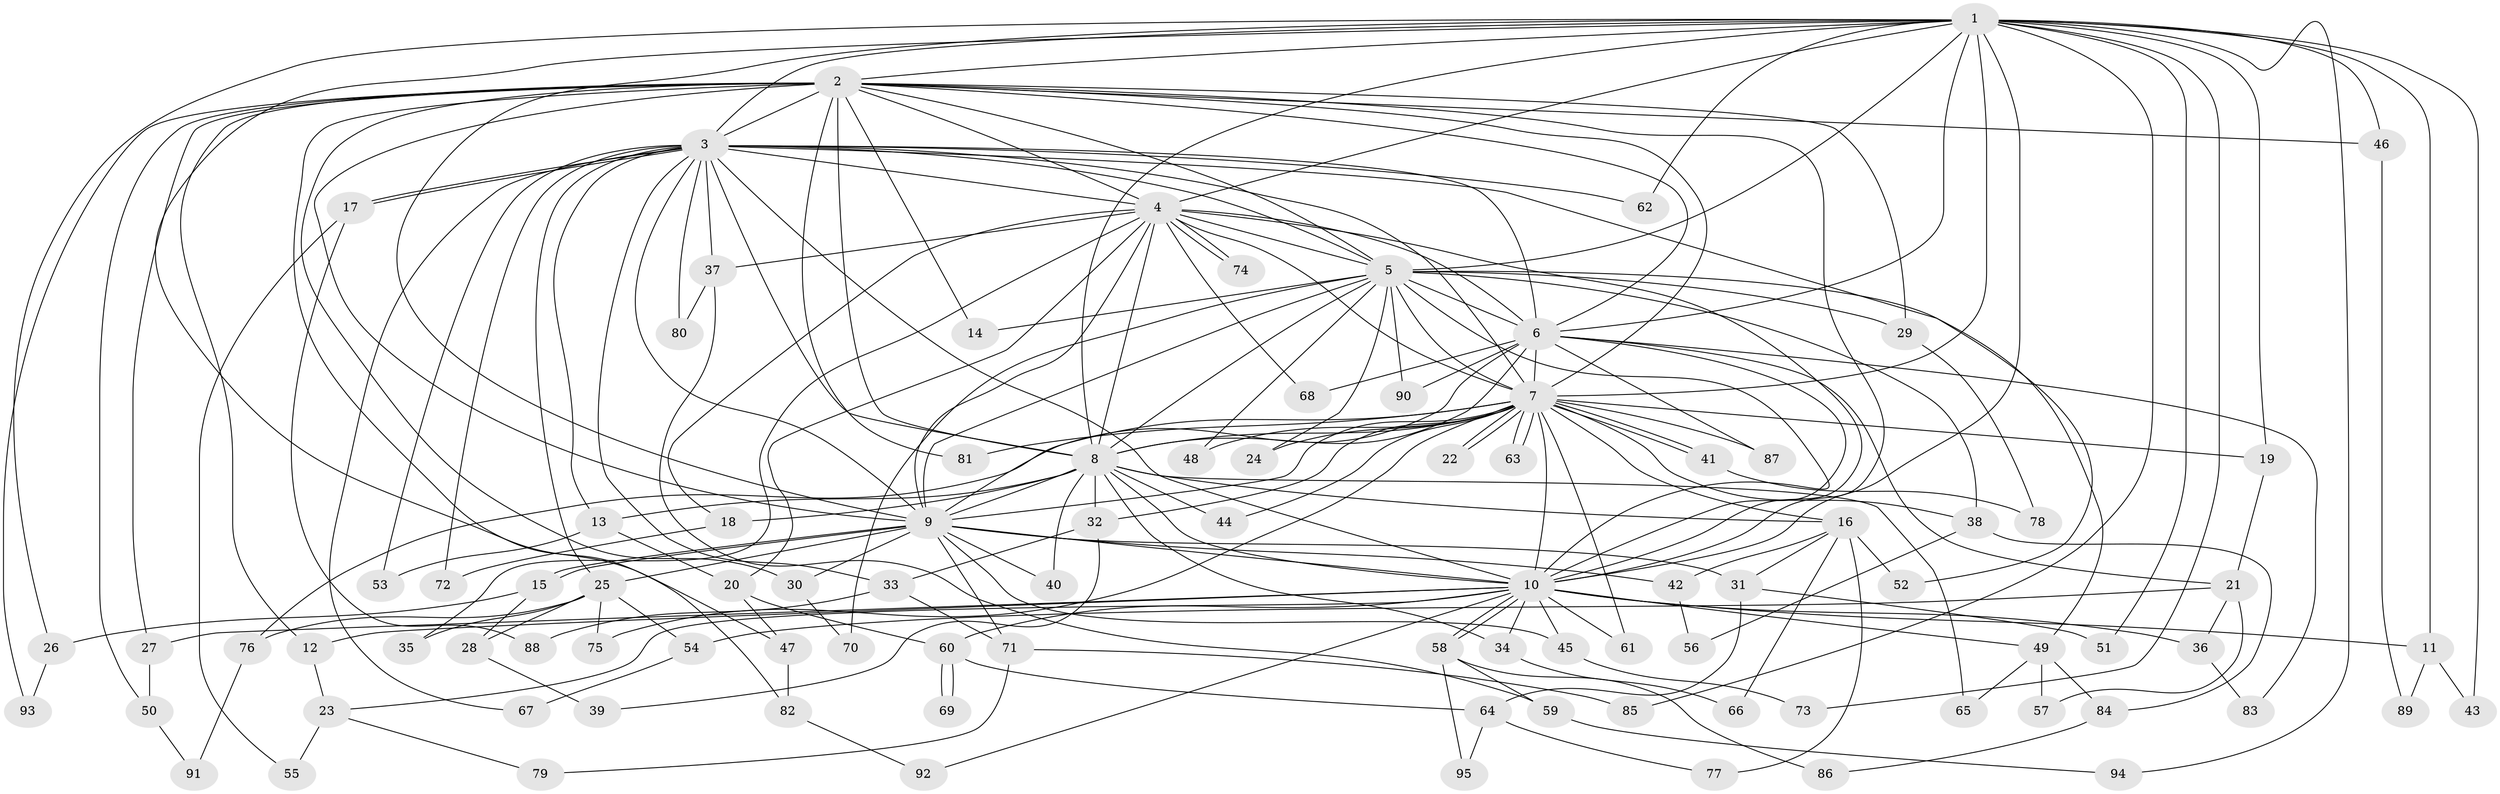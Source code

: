 // coarse degree distribution, {14: 0.02127659574468085, 27: 0.02127659574468085, 12: 0.0425531914893617, 15: 0.0425531914893617, 17: 0.02127659574468085, 16: 0.02127659574468085, 4: 0.02127659574468085, 3: 0.1276595744680851, 2: 0.46808510638297873, 5: 0.0425531914893617, 6: 0.0425531914893617, 1: 0.1276595744680851}
// Generated by graph-tools (version 1.1) at 2025/17/03/04/25 18:17:48]
// undirected, 95 vertices, 215 edges
graph export_dot {
graph [start="1"]
  node [color=gray90,style=filled];
  1;
  2;
  3;
  4;
  5;
  6;
  7;
  8;
  9;
  10;
  11;
  12;
  13;
  14;
  15;
  16;
  17;
  18;
  19;
  20;
  21;
  22;
  23;
  24;
  25;
  26;
  27;
  28;
  29;
  30;
  31;
  32;
  33;
  34;
  35;
  36;
  37;
  38;
  39;
  40;
  41;
  42;
  43;
  44;
  45;
  46;
  47;
  48;
  49;
  50;
  51;
  52;
  53;
  54;
  55;
  56;
  57;
  58;
  59;
  60;
  61;
  62;
  63;
  64;
  65;
  66;
  67;
  68;
  69;
  70;
  71;
  72;
  73;
  74;
  75;
  76;
  77;
  78;
  79;
  80;
  81;
  82;
  83;
  84;
  85;
  86;
  87;
  88;
  89;
  90;
  91;
  92;
  93;
  94;
  95;
  1 -- 2;
  1 -- 3;
  1 -- 4;
  1 -- 5;
  1 -- 6;
  1 -- 7;
  1 -- 8;
  1 -- 9;
  1 -- 10;
  1 -- 11;
  1 -- 19;
  1 -- 26;
  1 -- 43;
  1 -- 46;
  1 -- 47;
  1 -- 51;
  1 -- 62;
  1 -- 73;
  1 -- 85;
  1 -- 94;
  2 -- 3;
  2 -- 4;
  2 -- 5;
  2 -- 6;
  2 -- 7;
  2 -- 8;
  2 -- 9;
  2 -- 10;
  2 -- 12;
  2 -- 14;
  2 -- 27;
  2 -- 29;
  2 -- 30;
  2 -- 46;
  2 -- 50;
  2 -- 81;
  2 -- 82;
  2 -- 93;
  3 -- 4;
  3 -- 5;
  3 -- 6;
  3 -- 7;
  3 -- 8;
  3 -- 9;
  3 -- 10;
  3 -- 13;
  3 -- 17;
  3 -- 17;
  3 -- 25;
  3 -- 33;
  3 -- 37;
  3 -- 52;
  3 -- 53;
  3 -- 62;
  3 -- 67;
  3 -- 72;
  3 -- 80;
  4 -- 5;
  4 -- 6;
  4 -- 7;
  4 -- 8;
  4 -- 9;
  4 -- 10;
  4 -- 18;
  4 -- 20;
  4 -- 35;
  4 -- 37;
  4 -- 68;
  4 -- 74;
  4 -- 74;
  5 -- 6;
  5 -- 7;
  5 -- 8;
  5 -- 9;
  5 -- 10;
  5 -- 14;
  5 -- 24;
  5 -- 29;
  5 -- 38;
  5 -- 48;
  5 -- 49;
  5 -- 70;
  5 -- 90;
  6 -- 7;
  6 -- 8;
  6 -- 9;
  6 -- 10;
  6 -- 21;
  6 -- 68;
  6 -- 83;
  6 -- 87;
  6 -- 90;
  7 -- 8;
  7 -- 9;
  7 -- 10;
  7 -- 16;
  7 -- 19;
  7 -- 22;
  7 -- 22;
  7 -- 24;
  7 -- 32;
  7 -- 38;
  7 -- 41;
  7 -- 41;
  7 -- 44;
  7 -- 48;
  7 -- 61;
  7 -- 63;
  7 -- 63;
  7 -- 75;
  7 -- 76;
  7 -- 81;
  7 -- 87;
  8 -- 9;
  8 -- 10;
  8 -- 13;
  8 -- 16;
  8 -- 18;
  8 -- 32;
  8 -- 34;
  8 -- 40;
  8 -- 44;
  8 -- 65;
  9 -- 10;
  9 -- 15;
  9 -- 15;
  9 -- 25;
  9 -- 30;
  9 -- 31;
  9 -- 40;
  9 -- 42;
  9 -- 45;
  9 -- 71;
  10 -- 11;
  10 -- 12;
  10 -- 23;
  10 -- 27;
  10 -- 34;
  10 -- 36;
  10 -- 45;
  10 -- 49;
  10 -- 58;
  10 -- 58;
  10 -- 60;
  10 -- 61;
  10 -- 92;
  11 -- 43;
  11 -- 89;
  12 -- 23;
  13 -- 20;
  13 -- 53;
  15 -- 26;
  15 -- 28;
  16 -- 31;
  16 -- 42;
  16 -- 52;
  16 -- 66;
  16 -- 77;
  17 -- 55;
  17 -- 88;
  18 -- 72;
  19 -- 21;
  20 -- 47;
  20 -- 60;
  21 -- 36;
  21 -- 54;
  21 -- 57;
  23 -- 55;
  23 -- 79;
  25 -- 28;
  25 -- 35;
  25 -- 54;
  25 -- 75;
  25 -- 76;
  26 -- 93;
  27 -- 50;
  28 -- 39;
  29 -- 78;
  30 -- 70;
  31 -- 51;
  31 -- 64;
  32 -- 33;
  32 -- 39;
  33 -- 71;
  33 -- 88;
  34 -- 66;
  36 -- 83;
  37 -- 59;
  37 -- 80;
  38 -- 56;
  38 -- 84;
  41 -- 78;
  42 -- 56;
  45 -- 73;
  46 -- 89;
  47 -- 82;
  49 -- 57;
  49 -- 65;
  49 -- 84;
  50 -- 91;
  54 -- 67;
  58 -- 59;
  58 -- 86;
  58 -- 95;
  59 -- 94;
  60 -- 64;
  60 -- 69;
  60 -- 69;
  64 -- 77;
  64 -- 95;
  71 -- 79;
  71 -- 85;
  76 -- 91;
  82 -- 92;
  84 -- 86;
}

